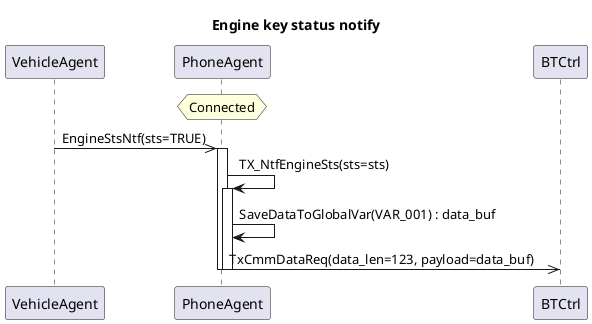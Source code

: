 @startuml Engine key status notify

title Engine key status notify

participant VehicleAgent
participant PhoneAgent
participant BTCtrl

hnote over PhoneAgent : Connected
VehicleAgent->>PhoneAgent : EngineStsNtf(sts=TRUE)
activate PhoneAgent
PhoneAgent->PhoneAgent : TX_NtfEngineSts(sts=sts)
activate PhoneAgent
PhoneAgent->PhoneAgent : SaveDataToGlobalVar(VAR_001) : data_buf
PhoneAgent->>BTCtrl : TxCmmDataReq(data_len=123, payload=data_buf)
deactivate PhoneAgent
deactivate PhoneAgent

@enduml